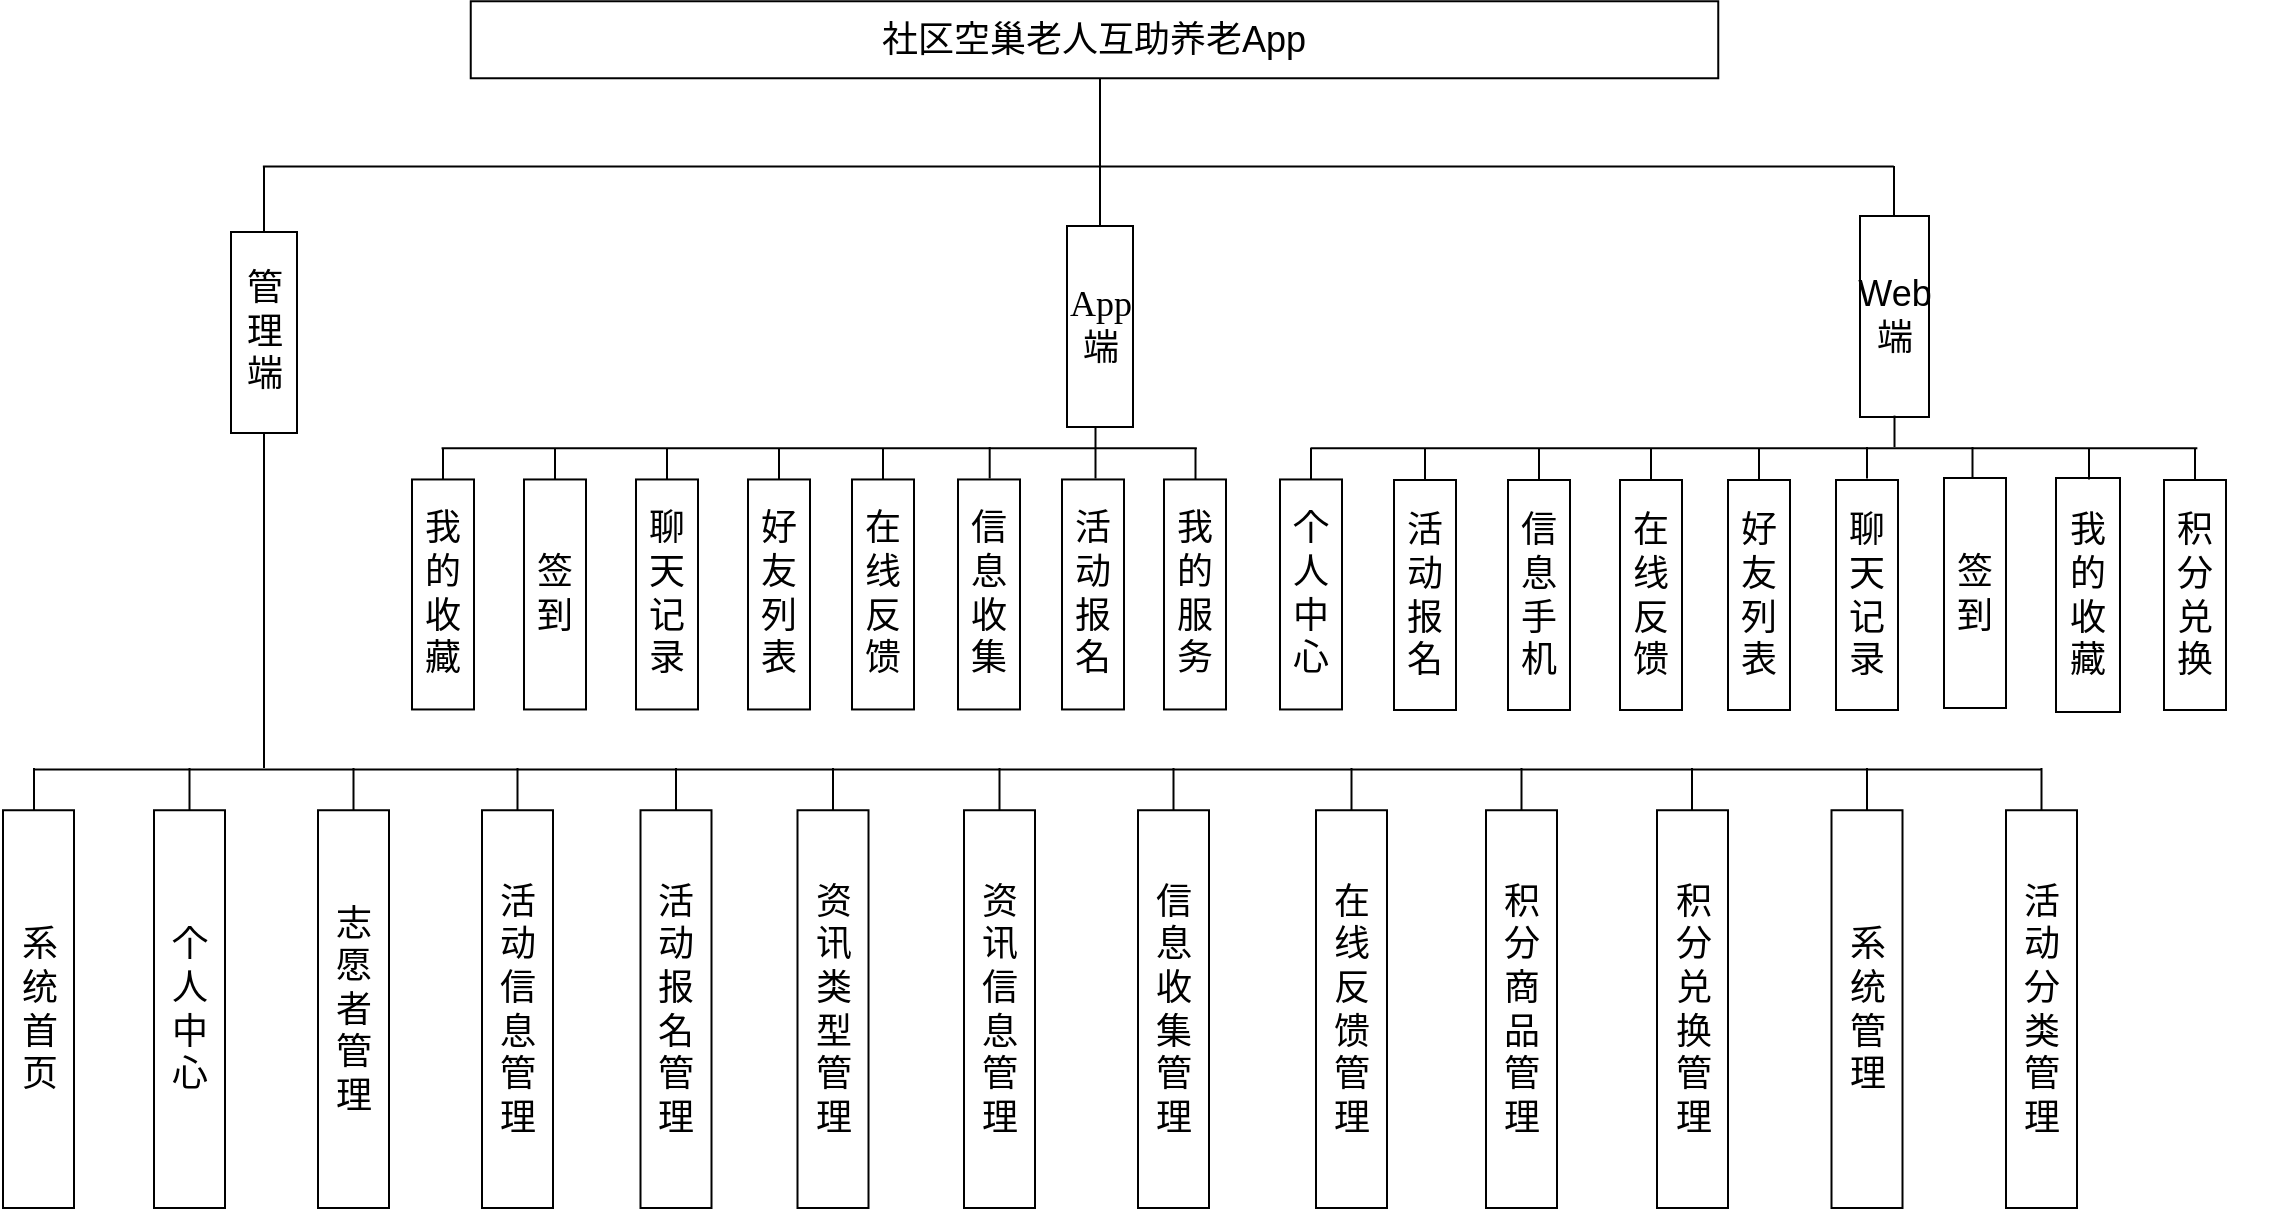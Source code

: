 <mxfile version="24.3.1" type="github">
  <diagram name="第 1 页" id="QtoNfeMx4AhmyPTobp5a">
    <mxGraphModel dx="1527" dy="822" grid="0" gridSize="10" guides="1" tooltips="1" connect="1" arrows="0" fold="1" page="1" pageScale="1" pageWidth="1169" pageHeight="827" math="0" shadow="0">
      <root>
        <mxCell id="0" />
        <mxCell id="1" parent="0" />
        <mxCell id="bpN3n82NGNXdfwb5RgEO-7" value="&lt;font style=&quot;font-size: 18px;&quot;&gt;社区空巢老人互助养老App&lt;/font&gt;" style="rounded=0;whiteSpace=wrap;html=1;rotation=90;horizontal=0;direction=south;" vertex="1" parent="1">
          <mxGeometry x="565" y="-271" width="38.5" height="623.76" as="geometry" />
        </mxCell>
        <mxCell id="bpN3n82NGNXdfwb5RgEO-10" value="&lt;font style=&quot;font-size: 18px;&quot;&gt;管理端&lt;/font&gt;" style="rounded=0;whiteSpace=wrap;html=1;direction=south;" vertex="1" parent="1">
          <mxGeometry x="152.5" y="137" width="33" height="100.5" as="geometry" />
        </mxCell>
        <mxCell id="bpN3n82NGNXdfwb5RgEO-15" value="" style="line;strokeWidth=1;html=1;fontSize=9;rotation=90;direction=south;" vertex="1" parent="1">
          <mxGeometry x="571.17" y="-303.43" width="10" height="815.47" as="geometry" />
        </mxCell>
        <mxCell id="bpN3n82NGNXdfwb5RgEO-16" value="" style="line;strokeWidth=1;html=1;direction=south;" vertex="1" parent="1">
          <mxGeometry x="582" y="60" width="10" height="44" as="geometry" />
        </mxCell>
        <mxCell id="bpN3n82NGNXdfwb5RgEO-21" value="" style="line;strokeWidth=1;html=1;direction=south;" vertex="1" parent="1">
          <mxGeometry x="164" y="104" width="10" height="33" as="geometry" />
        </mxCell>
        <mxCell id="bpN3n82NGNXdfwb5RgEO-25" value="" style="line;strokeWidth=1;html=1;direction=south;" vertex="1" parent="1">
          <mxGeometry x="582" y="104" width="10" height="31" as="geometry" />
        </mxCell>
        <mxCell id="bpN3n82NGNXdfwb5RgEO-26" value="&lt;font style=&quot;font-size: 18px;&quot;&gt;聊天记录&lt;/font&gt;" style="rounded=0;whiteSpace=wrap;html=1;direction=south;" vertex="1" parent="1">
          <mxGeometry x="955" y="261" width="31" height="115" as="geometry" />
        </mxCell>
        <mxCell id="bpN3n82NGNXdfwb5RgEO-28" value="&lt;font style=&quot;font-size: 18px;&quot;&gt;好友列表&lt;/font&gt;" style="rounded=0;whiteSpace=wrap;html=1;direction=south;" vertex="1" parent="1">
          <mxGeometry x="901" y="261" width="31" height="115" as="geometry" />
        </mxCell>
        <mxCell id="bpN3n82NGNXdfwb5RgEO-30" value="&lt;font style=&quot;font-size: 18px;&quot;&gt;在线反馈&lt;/font&gt;" style="rounded=0;whiteSpace=wrap;html=1;direction=south;" vertex="1" parent="1">
          <mxGeometry x="847" y="261" width="31" height="115" as="geometry" />
        </mxCell>
        <mxCell id="bpN3n82NGNXdfwb5RgEO-32" value="&lt;font style=&quot;font-size: 18px;&quot;&gt;信息手机&lt;/font&gt;" style="rounded=0;whiteSpace=wrap;html=1;direction=south;" vertex="1" parent="1">
          <mxGeometry x="791" y="261" width="31" height="115" as="geometry" />
        </mxCell>
        <mxCell id="bpN3n82NGNXdfwb5RgEO-36" value="" style="line;strokeWidth=1;html=1;direction=south;" vertex="1" parent="1">
          <mxGeometry x="979" y="104" width="10" height="29.38" as="geometry" />
        </mxCell>
        <mxCell id="bpN3n82NGNXdfwb5RgEO-41" value="&lt;font face=&quot;Times New Roman&quot;&gt;&lt;span style=&quot;font-size: 18px;&quot;&gt;App&lt;/span&gt;&lt;/font&gt;&lt;br&gt;&lt;div style=&quot;font-size: 18px;&quot;&gt;&lt;div style=&quot;&quot;&gt;&lt;font style=&quot;font-size: 18px;&quot;&gt;端&lt;/font&gt;&lt;/div&gt;&lt;/div&gt;" style="rounded=0;whiteSpace=wrap;html=1;direction=south;" vertex="1" parent="1">
          <mxGeometry x="570.5" y="134" width="33" height="100.5" as="geometry" />
        </mxCell>
        <mxCell id="bpN3n82NGNXdfwb5RgEO-42" value="&lt;font style=&quot;font-size: 18px;&quot;&gt;Web端&lt;/font&gt;" style="rounded=0;whiteSpace=wrap;html=1;direction=south;" vertex="1" parent="1">
          <mxGeometry x="967" y="129" width="34.5" height="100.5" as="geometry" />
        </mxCell>
        <mxCell id="bpN3n82NGNXdfwb5RgEO-44" value="&lt;font style=&quot;font-size: 18px;&quot;&gt;签到&lt;/font&gt;" style="rounded=0;whiteSpace=wrap;html=1;direction=south;" vertex="1" parent="1">
          <mxGeometry x="1009" y="260" width="31" height="115" as="geometry" />
        </mxCell>
        <mxCell id="bpN3n82NGNXdfwb5RgEO-45" value="&lt;font style=&quot;font-size: 18px;&quot;&gt;我的收藏&lt;/font&gt;" style="rounded=0;whiteSpace=wrap;html=1;direction=south;" vertex="1" parent="1">
          <mxGeometry x="1065" y="260" width="32" height="117" as="geometry" />
        </mxCell>
        <mxCell id="bpN3n82NGNXdfwb5RgEO-46" value="&lt;font style=&quot;font-size: 18px;&quot;&gt;积分兑换&lt;/font&gt;" style="rounded=0;whiteSpace=wrap;html=1;direction=south;" vertex="1" parent="1">
          <mxGeometry x="1119" y="261" width="31" height="115" as="geometry" />
        </mxCell>
        <mxCell id="bpN3n82NGNXdfwb5RgEO-47" value="&lt;font style=&quot;font-size: 18px;&quot;&gt;我的收藏&lt;/font&gt;" style="rounded=0;whiteSpace=wrap;html=1;direction=south;" vertex="1" parent="1">
          <mxGeometry x="243" y="260.73" width="31" height="115" as="geometry" />
        </mxCell>
        <mxCell id="bpN3n82NGNXdfwb5RgEO-48" value="&lt;font style=&quot;font-size: 18px;&quot;&gt;签到&lt;/font&gt;" style="rounded=0;whiteSpace=wrap;html=1;direction=south;" vertex="1" parent="1">
          <mxGeometry x="299" y="260.73" width="31" height="115" as="geometry" />
        </mxCell>
        <mxCell id="bpN3n82NGNXdfwb5RgEO-49" value="&lt;font style=&quot;font-size: 18px;&quot;&gt;聊天记录&lt;/font&gt;" style="rounded=0;whiteSpace=wrap;html=1;direction=south;" vertex="1" parent="1">
          <mxGeometry x="355" y="260.73" width="31" height="115" as="geometry" />
        </mxCell>
        <mxCell id="bpN3n82NGNXdfwb5RgEO-50" value="&lt;font style=&quot;font-size: 18px;&quot;&gt;活动报名&lt;/font&gt;" style="rounded=0;whiteSpace=wrap;html=1;direction=south;" vertex="1" parent="1">
          <mxGeometry x="734" y="261" width="31" height="115" as="geometry" />
        </mxCell>
        <mxCell id="bpN3n82NGNXdfwb5RgEO-51" value="&lt;font style=&quot;font-size: 18px;&quot;&gt;个人中心&lt;/font&gt;" style="rounded=0;whiteSpace=wrap;html=1;direction=south;" vertex="1" parent="1">
          <mxGeometry x="677" y="260.73" width="31" height="115" as="geometry" />
        </mxCell>
        <mxCell id="bpN3n82NGNXdfwb5RgEO-52" value="&lt;font style=&quot;font-size: 18px;&quot;&gt;我的服务&lt;/font&gt;" style="rounded=0;whiteSpace=wrap;html=1;direction=south;" vertex="1" parent="1">
          <mxGeometry x="619" y="260.73" width="31" height="115" as="geometry" />
        </mxCell>
        <mxCell id="bpN3n82NGNXdfwb5RgEO-53" value="&lt;font style=&quot;font-size: 18px;&quot;&gt;活动报名&lt;/font&gt;" style="rounded=0;whiteSpace=wrap;html=1;direction=south;" vertex="1" parent="1">
          <mxGeometry x="568" y="260.73" width="31" height="115" as="geometry" />
        </mxCell>
        <mxCell id="bpN3n82NGNXdfwb5RgEO-54" value="&lt;font style=&quot;font-size: 18px;&quot;&gt;信息收集&lt;/font&gt;" style="rounded=0;whiteSpace=wrap;html=1;direction=south;" vertex="1" parent="1">
          <mxGeometry x="516" y="260.73" width="31" height="115" as="geometry" />
        </mxCell>
        <mxCell id="bpN3n82NGNXdfwb5RgEO-55" value="&lt;font style=&quot;font-size: 18px;&quot;&gt;在线反馈&lt;/font&gt;" style="rounded=0;whiteSpace=wrap;html=1;direction=south;" vertex="1" parent="1">
          <mxGeometry x="463" y="260.73" width="31" height="115" as="geometry" />
        </mxCell>
        <mxCell id="bpN3n82NGNXdfwb5RgEO-56" value="&lt;font style=&quot;font-size: 18px;&quot;&gt;好友列表&lt;/font&gt;" style="rounded=0;whiteSpace=wrap;html=1;direction=south;" vertex="1" parent="1">
          <mxGeometry x="411" y="260.73" width="31" height="115" as="geometry" />
        </mxCell>
        <mxCell id="bpN3n82NGNXdfwb5RgEO-61" value="" style="line;strokeWidth=1;html=1;direction=south;" vertex="1" parent="1">
          <mxGeometry x="542" y="234.5" width="85.5" height="25.75" as="geometry" />
        </mxCell>
        <mxCell id="bpN3n82NGNXdfwb5RgEO-62" value="" style="line;strokeWidth=1;html=1;fontSize=9;rotation=90;direction=south;" vertex="1" parent="1">
          <mxGeometry x="441.6" y="56.36" width="10" height="377.62" as="geometry" />
        </mxCell>
        <mxCell id="bpN3n82NGNXdfwb5RgEO-64" value="" style="line;strokeWidth=1;html=1;direction=south;" vertex="1" parent="1">
          <mxGeometry x="592" y="245" width="85.5" height="15.73" as="geometry" />
        </mxCell>
        <mxCell id="bpN3n82NGNXdfwb5RgEO-65" value="" style="line;strokeWidth=1;html=1;direction=south;" vertex="1" parent="1">
          <mxGeometry x="489.09" y="244.52" width="85.5" height="15.73" as="geometry" />
        </mxCell>
        <mxCell id="bpN3n82NGNXdfwb5RgEO-66" value="" style="line;strokeWidth=1;html=1;direction=south;" vertex="1" parent="1">
          <mxGeometry x="435.75" y="245" width="85.5" height="15.73" as="geometry" />
        </mxCell>
        <mxCell id="bpN3n82NGNXdfwb5RgEO-67" value="" style="line;strokeWidth=1;html=1;direction=south;" vertex="1" parent="1">
          <mxGeometry x="383.75" y="245.0" width="85.5" height="15.73" as="geometry" />
        </mxCell>
        <mxCell id="bpN3n82NGNXdfwb5RgEO-68" value="" style="line;strokeWidth=1;html=1;direction=south;" vertex="1" parent="1">
          <mxGeometry x="327.75" y="245.0" width="85.5" height="15.73" as="geometry" />
        </mxCell>
        <mxCell id="bpN3n82NGNXdfwb5RgEO-69" value="" style="line;strokeWidth=1;html=1;direction=south;" vertex="1" parent="1">
          <mxGeometry x="271.75" y="245.0" width="85.5" height="15.73" as="geometry" />
        </mxCell>
        <mxCell id="bpN3n82NGNXdfwb5RgEO-70" value="" style="line;strokeWidth=1;html=1;direction=south;" vertex="1" parent="1">
          <mxGeometry x="215.75" y="245.0" width="85.5" height="15.73" as="geometry" />
        </mxCell>
        <mxCell id="bpN3n82NGNXdfwb5RgEO-72" value="" style="line;strokeWidth=1;html=1;fontSize=9;rotation=90;direction=south;" vertex="1" parent="1">
          <mxGeometry x="908.96" y="23.45" width="10" height="443.43" as="geometry" />
        </mxCell>
        <mxCell id="bpN3n82NGNXdfwb5RgEO-73" value="" style="line;strokeWidth=1;html=1;direction=south;" vertex="1" parent="1">
          <mxGeometry x="927.75" y="244.52" width="85.5" height="15.73" as="geometry" />
        </mxCell>
        <mxCell id="bpN3n82NGNXdfwb5RgEO-74" value="" style="line;strokeWidth=1;html=1;direction=south;" vertex="1" parent="1">
          <mxGeometry x="873.75" y="245.27" width="85.5" height="15.73" as="geometry" />
        </mxCell>
        <mxCell id="bpN3n82NGNXdfwb5RgEO-75" value="" style="line;strokeWidth=1;html=1;direction=south;" vertex="1" parent="1">
          <mxGeometry x="819.75" y="245.27" width="85.5" height="15.73" as="geometry" />
        </mxCell>
        <mxCell id="bpN3n82NGNXdfwb5RgEO-76" value="" style="line;strokeWidth=1;html=1;direction=south;" vertex="1" parent="1">
          <mxGeometry x="763.75" y="245.27" width="85.5" height="15.73" as="geometry" />
        </mxCell>
        <mxCell id="bpN3n82NGNXdfwb5RgEO-77" value="" style="line;strokeWidth=1;html=1;direction=south;" vertex="1" parent="1">
          <mxGeometry x="706.75" y="245.0" width="85.5" height="15.73" as="geometry" />
        </mxCell>
        <mxCell id="bpN3n82NGNXdfwb5RgEO-78" value="" style="line;strokeWidth=1;html=1;direction=south;" vertex="1" parent="1">
          <mxGeometry x="941.5" y="228.79" width="85.5" height="15.73" as="geometry" />
        </mxCell>
        <mxCell id="bpN3n82NGNXdfwb5RgEO-79" value="" style="line;strokeWidth=1;html=1;direction=south;" vertex="1" parent="1">
          <mxGeometry x="649.75" y="245.0" width="85.5" height="15.73" as="geometry" />
        </mxCell>
        <mxCell id="bpN3n82NGNXdfwb5RgEO-80" value="" style="line;strokeWidth=1;html=1;direction=south;" vertex="1" parent="1">
          <mxGeometry x="980.5" y="244.52" width="85.5" height="15.73" as="geometry" />
        </mxCell>
        <mxCell id="bpN3n82NGNXdfwb5RgEO-81" value="" style="line;strokeWidth=1;html=1;direction=south;" vertex="1" parent="1">
          <mxGeometry x="1038.75" y="245" width="85.5" height="15.73" as="geometry" />
        </mxCell>
        <mxCell id="bpN3n82NGNXdfwb5RgEO-82" value="" style="line;strokeWidth=1;html=1;direction=south;" vertex="1" parent="1">
          <mxGeometry x="1091.75" y="245.27" width="85.5" height="15.73" as="geometry" />
        </mxCell>
        <mxCell id="bpN3n82NGNXdfwb5RgEO-83" value="" style="line;strokeWidth=1;html=1;fontSize=9;rotation=90;direction=south;" vertex="1" parent="1">
          <mxGeometry x="551.25" y="-96.25" width="9.17" height="1003.97" as="geometry" />
        </mxCell>
        <mxCell id="bpN3n82NGNXdfwb5RgEO-84" value="" style="line;strokeWidth=1;html=1;direction=south;" vertex="1" parent="1">
          <mxGeometry x="164" y="237.5" width="10" height="167.5" as="geometry" />
        </mxCell>
        <mxCell id="bpN3n82NGNXdfwb5RgEO-85" value="" style="line;strokeWidth=1;html=1;direction=south;" vertex="1" parent="1">
          <mxGeometry x="49" y="405" width="10" height="21.12" as="geometry" />
        </mxCell>
        <mxCell id="bpN3n82NGNXdfwb5RgEO-91" value="&lt;font style=&quot;font-size: 18px;&quot;&gt;系统首页&lt;/font&gt;" style="rounded=0;whiteSpace=wrap;html=1;direction=south;" vertex="1" parent="1">
          <mxGeometry x="38.5" y="426.12" width="35.5" height="198.88" as="geometry" />
        </mxCell>
        <mxCell id="bpN3n82NGNXdfwb5RgEO-92" value="&lt;font style=&quot;font-size: 18px;&quot;&gt;个人中心&lt;/font&gt;" style="rounded=0;whiteSpace=wrap;html=1;direction=south;" vertex="1" parent="1">
          <mxGeometry x="114" y="426.12" width="35.5" height="198.88" as="geometry" />
        </mxCell>
        <mxCell id="bpN3n82NGNXdfwb5RgEO-93" value="&lt;font style=&quot;font-size: 18px;&quot;&gt;志愿者管理&lt;/font&gt;" style="rounded=0;whiteSpace=wrap;html=1;direction=south;" vertex="1" parent="1">
          <mxGeometry x="196" y="426.12" width="35.5" height="198.88" as="geometry" />
        </mxCell>
        <mxCell id="bpN3n82NGNXdfwb5RgEO-94" value="&lt;font style=&quot;font-size: 18px;&quot;&gt;活动信息管理&lt;/font&gt;" style="rounded=0;whiteSpace=wrap;html=1;direction=south;" vertex="1" parent="1">
          <mxGeometry x="278" y="426.12" width="35.5" height="198.88" as="geometry" />
        </mxCell>
        <mxCell id="bpN3n82NGNXdfwb5RgEO-95" value="&lt;font style=&quot;font-size: 18px;&quot;&gt;活动报名管理&lt;/font&gt;" style="rounded=0;whiteSpace=wrap;html=1;direction=south;" vertex="1" parent="1">
          <mxGeometry x="357.25" y="426.12" width="35.5" height="198.88" as="geometry" />
        </mxCell>
        <mxCell id="bpN3n82NGNXdfwb5RgEO-96" value="&lt;span style=&quot;font-size: 18px;&quot;&gt;资讯类型管理&lt;/span&gt;" style="rounded=0;whiteSpace=wrap;html=1;direction=south;" vertex="1" parent="1">
          <mxGeometry x="435.75" y="426.12" width="35.5" height="198.88" as="geometry" />
        </mxCell>
        <mxCell id="bpN3n82NGNXdfwb5RgEO-97" value="&lt;font style=&quot;font-size: 18px;&quot;&gt;资讯信息管理&lt;/font&gt;" style="rounded=0;whiteSpace=wrap;html=1;direction=south;" vertex="1" parent="1">
          <mxGeometry x="519" y="426.12" width="35.5" height="198.88" as="geometry" />
        </mxCell>
        <mxCell id="bpN3n82NGNXdfwb5RgEO-98" value="&lt;font style=&quot;font-size: 18px;&quot;&gt;信息收集管理&lt;/font&gt;" style="rounded=0;whiteSpace=wrap;html=1;direction=south;" vertex="1" parent="1">
          <mxGeometry x="606" y="426.12" width="35.5" height="198.88" as="geometry" />
        </mxCell>
        <mxCell id="bpN3n82NGNXdfwb5RgEO-99" value="&lt;font style=&quot;font-size: 18px;&quot;&gt;在线反馈管理&lt;/font&gt;" style="rounded=0;whiteSpace=wrap;html=1;direction=south;" vertex="1" parent="1">
          <mxGeometry x="695" y="426.12" width="35.5" height="198.88" as="geometry" />
        </mxCell>
        <mxCell id="bpN3n82NGNXdfwb5RgEO-100" value="&lt;font style=&quot;font-size: 18px;&quot;&gt;积分商品管理&lt;/font&gt;" style="rounded=0;whiteSpace=wrap;html=1;direction=south;" vertex="1" parent="1">
          <mxGeometry x="780" y="426.12" width="35.5" height="198.88" as="geometry" />
        </mxCell>
        <mxCell id="bpN3n82NGNXdfwb5RgEO-101" value="&lt;font style=&quot;font-size: 18px;&quot;&gt;积分兑换管理&lt;/font&gt;" style="rounded=0;whiteSpace=wrap;html=1;direction=south;" vertex="1" parent="1">
          <mxGeometry x="865.5" y="426.12" width="35.5" height="198.88" as="geometry" />
        </mxCell>
        <mxCell id="bpN3n82NGNXdfwb5RgEO-102" value="&lt;span style=&quot;font-size: 18px;&quot;&gt;系统管理&lt;/span&gt;" style="rounded=0;whiteSpace=wrap;html=1;direction=south;" vertex="1" parent="1">
          <mxGeometry x="952.75" y="426.12" width="35.5" height="198.88" as="geometry" />
        </mxCell>
        <mxCell id="bpN3n82NGNXdfwb5RgEO-103" value="&lt;font style=&quot;font-size: 18px;&quot;&gt;活动分类管理&lt;/font&gt;" style="rounded=0;whiteSpace=wrap;html=1;direction=south;" vertex="1" parent="1">
          <mxGeometry x="1040" y="426.12" width="35.5" height="198.88" as="geometry" />
        </mxCell>
        <mxCell id="bpN3n82NGNXdfwb5RgEO-110" value="" style="line;strokeWidth=1;html=1;direction=south;" vertex="1" parent="1">
          <mxGeometry x="1052.75" y="405" width="10" height="21.12" as="geometry" />
        </mxCell>
        <mxCell id="bpN3n82NGNXdfwb5RgEO-111" value="" style="line;strokeWidth=1;html=1;direction=south;" vertex="1" parent="1">
          <mxGeometry x="965.5" y="405" width="10" height="21.12" as="geometry" />
        </mxCell>
        <mxCell id="bpN3n82NGNXdfwb5RgEO-112" value="" style="line;strokeWidth=1;html=1;direction=south;" vertex="1" parent="1">
          <mxGeometry x="878" y="405" width="10" height="21.12" as="geometry" />
        </mxCell>
        <mxCell id="bpN3n82NGNXdfwb5RgEO-113" value="" style="line;strokeWidth=1;html=1;direction=south;" vertex="1" parent="1">
          <mxGeometry x="792.75" y="405" width="10" height="21.12" as="geometry" />
        </mxCell>
        <mxCell id="bpN3n82NGNXdfwb5RgEO-114" value="" style="line;strokeWidth=1;html=1;direction=south;" vertex="1" parent="1">
          <mxGeometry x="707.75" y="405" width="10" height="21.12" as="geometry" />
        </mxCell>
        <mxCell id="bpN3n82NGNXdfwb5RgEO-115" value="" style="line;strokeWidth=1;html=1;direction=south;" vertex="1" parent="1">
          <mxGeometry x="618.75" y="405" width="10" height="21.12" as="geometry" />
        </mxCell>
        <mxCell id="bpN3n82NGNXdfwb5RgEO-116" value="" style="line;strokeWidth=1;html=1;direction=south;" vertex="1" parent="1">
          <mxGeometry x="531.75" y="405" width="10" height="21.12" as="geometry" />
        </mxCell>
        <mxCell id="bpN3n82NGNXdfwb5RgEO-117" value="" style="line;strokeWidth=1;html=1;direction=south;" vertex="1" parent="1">
          <mxGeometry x="448.5" y="405" width="10" height="21.12" as="geometry" />
        </mxCell>
        <mxCell id="bpN3n82NGNXdfwb5RgEO-118" value="" style="line;strokeWidth=1;html=1;direction=south;" vertex="1" parent="1">
          <mxGeometry x="370" y="405" width="10" height="21.12" as="geometry" />
        </mxCell>
        <mxCell id="bpN3n82NGNXdfwb5RgEO-119" value="" style="line;strokeWidth=1;html=1;direction=south;" vertex="1" parent="1">
          <mxGeometry x="290.75" y="405" width="10" height="21.12" as="geometry" />
        </mxCell>
        <mxCell id="bpN3n82NGNXdfwb5RgEO-120" value="" style="line;strokeWidth=1;html=1;direction=south;" vertex="1" parent="1">
          <mxGeometry x="208.75" y="405" width="10" height="21.12" as="geometry" />
        </mxCell>
        <mxCell id="bpN3n82NGNXdfwb5RgEO-121" value="" style="line;strokeWidth=1;html=1;direction=south;" vertex="1" parent="1">
          <mxGeometry x="126.75" y="405" width="10" height="21.12" as="geometry" />
        </mxCell>
      </root>
    </mxGraphModel>
  </diagram>
</mxfile>
